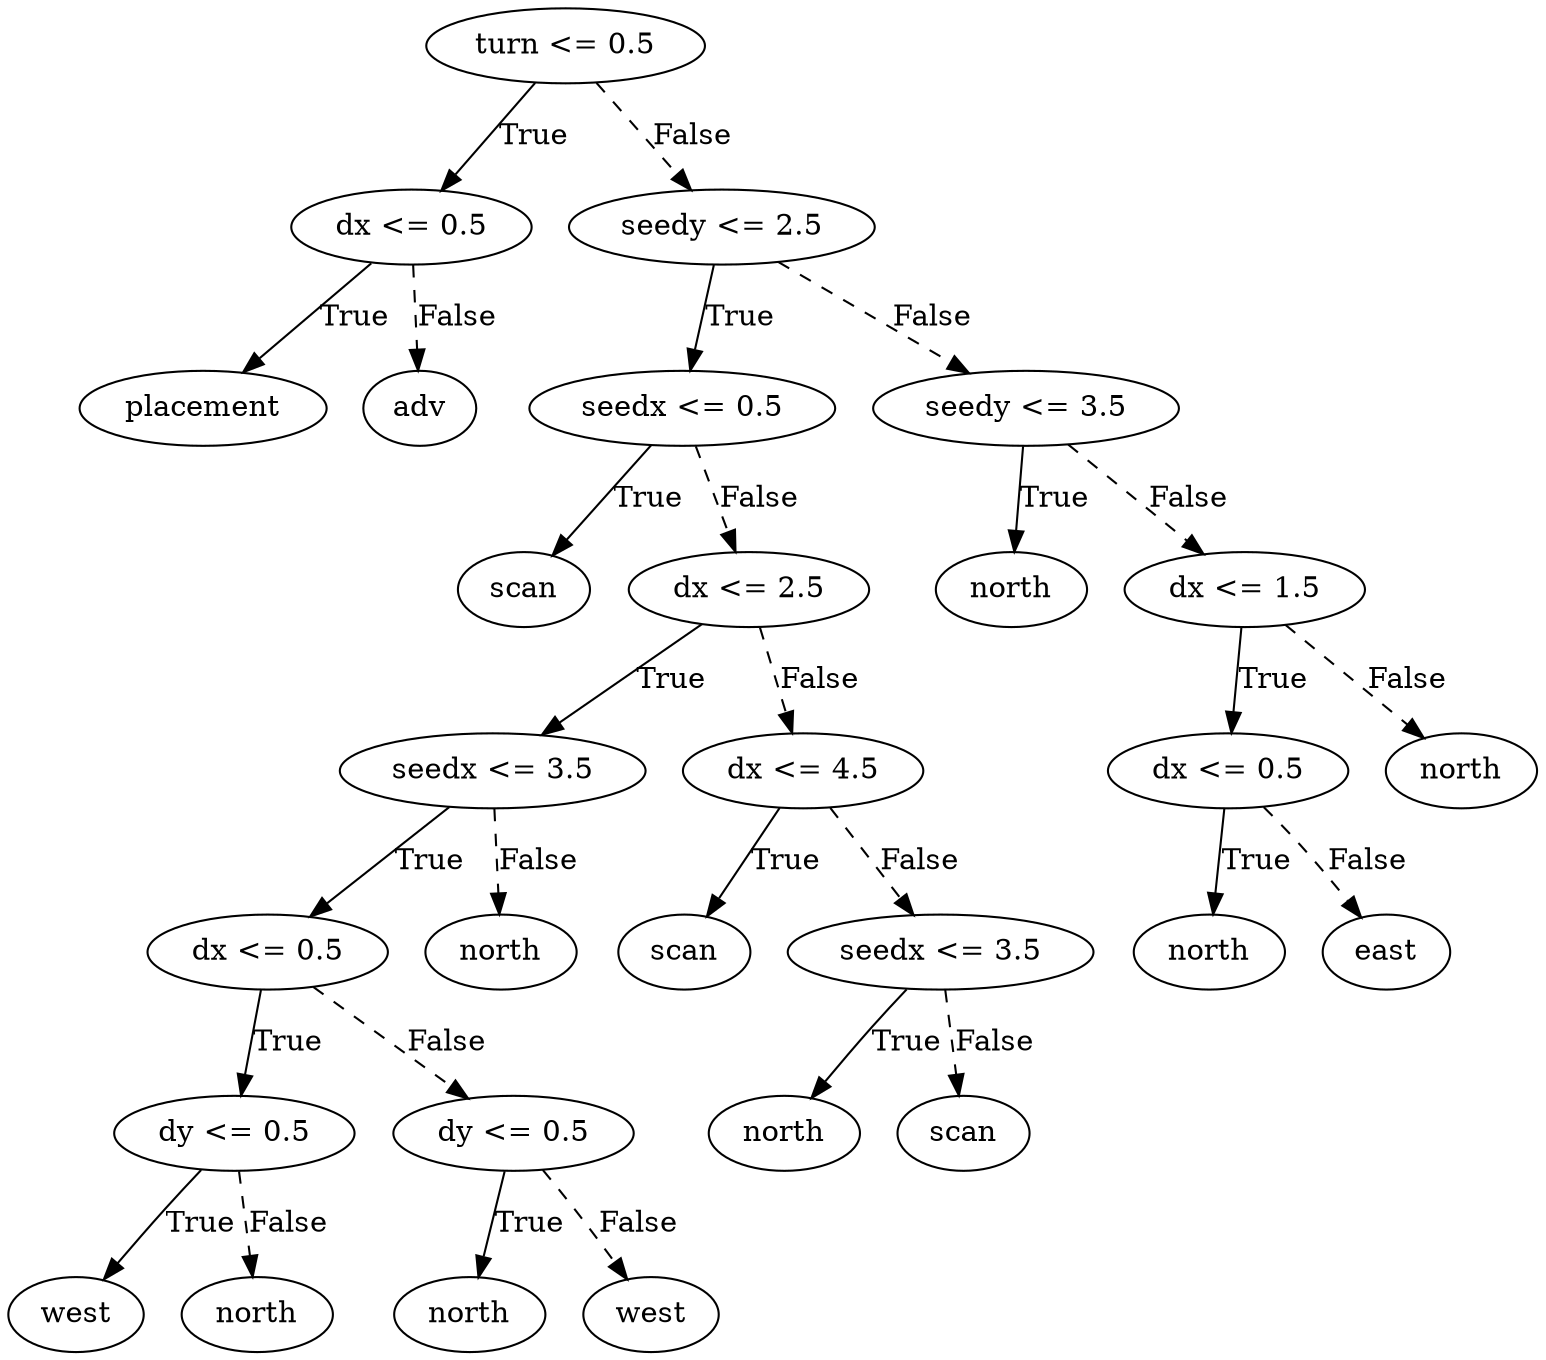 digraph {
0 [label="turn <= 0.5"];
1 [label="dx <= 0.5"];
2 [label="placement"];
1 -> 2 [label="True"];
3 [label="adv"];
1 -> 3 [style="dashed", label="False"];
0 -> 1 [label="True"];
4 [label="seedy <= 2.5"];
5 [label="seedx <= 0.5"];
6 [label="scan"];
5 -> 6 [label="True"];
7 [label="dx <= 2.5"];
8 [label="seedx <= 3.5"];
9 [label="dx <= 0.5"];
10 [label="dy <= 0.5"];
11 [label="west"];
10 -> 11 [label="True"];
12 [label="north"];
10 -> 12 [style="dashed", label="False"];
9 -> 10 [label="True"];
13 [label="dy <= 0.5"];
14 [label="north"];
13 -> 14 [label="True"];
15 [label="west"];
13 -> 15 [style="dashed", label="False"];
9 -> 13 [style="dashed", label="False"];
8 -> 9 [label="True"];
16 [label="north"];
8 -> 16 [style="dashed", label="False"];
7 -> 8 [label="True"];
17 [label="dx <= 4.5"];
18 [label="scan"];
17 -> 18 [label="True"];
19 [label="seedx <= 3.5"];
20 [label="north"];
19 -> 20 [label="True"];
21 [label="scan"];
19 -> 21 [style="dashed", label="False"];
17 -> 19 [style="dashed", label="False"];
7 -> 17 [style="dashed", label="False"];
5 -> 7 [style="dashed", label="False"];
4 -> 5 [label="True"];
22 [label="seedy <= 3.5"];
23 [label="north"];
22 -> 23 [label="True"];
24 [label="dx <= 1.5"];
25 [label="dx <= 0.5"];
26 [label="north"];
25 -> 26 [label="True"];
27 [label="east"];
25 -> 27 [style="dashed", label="False"];
24 -> 25 [label="True"];
28 [label="north"];
24 -> 28 [style="dashed", label="False"];
22 -> 24 [style="dashed", label="False"];
4 -> 22 [style="dashed", label="False"];
0 -> 4 [style="dashed", label="False"];

}